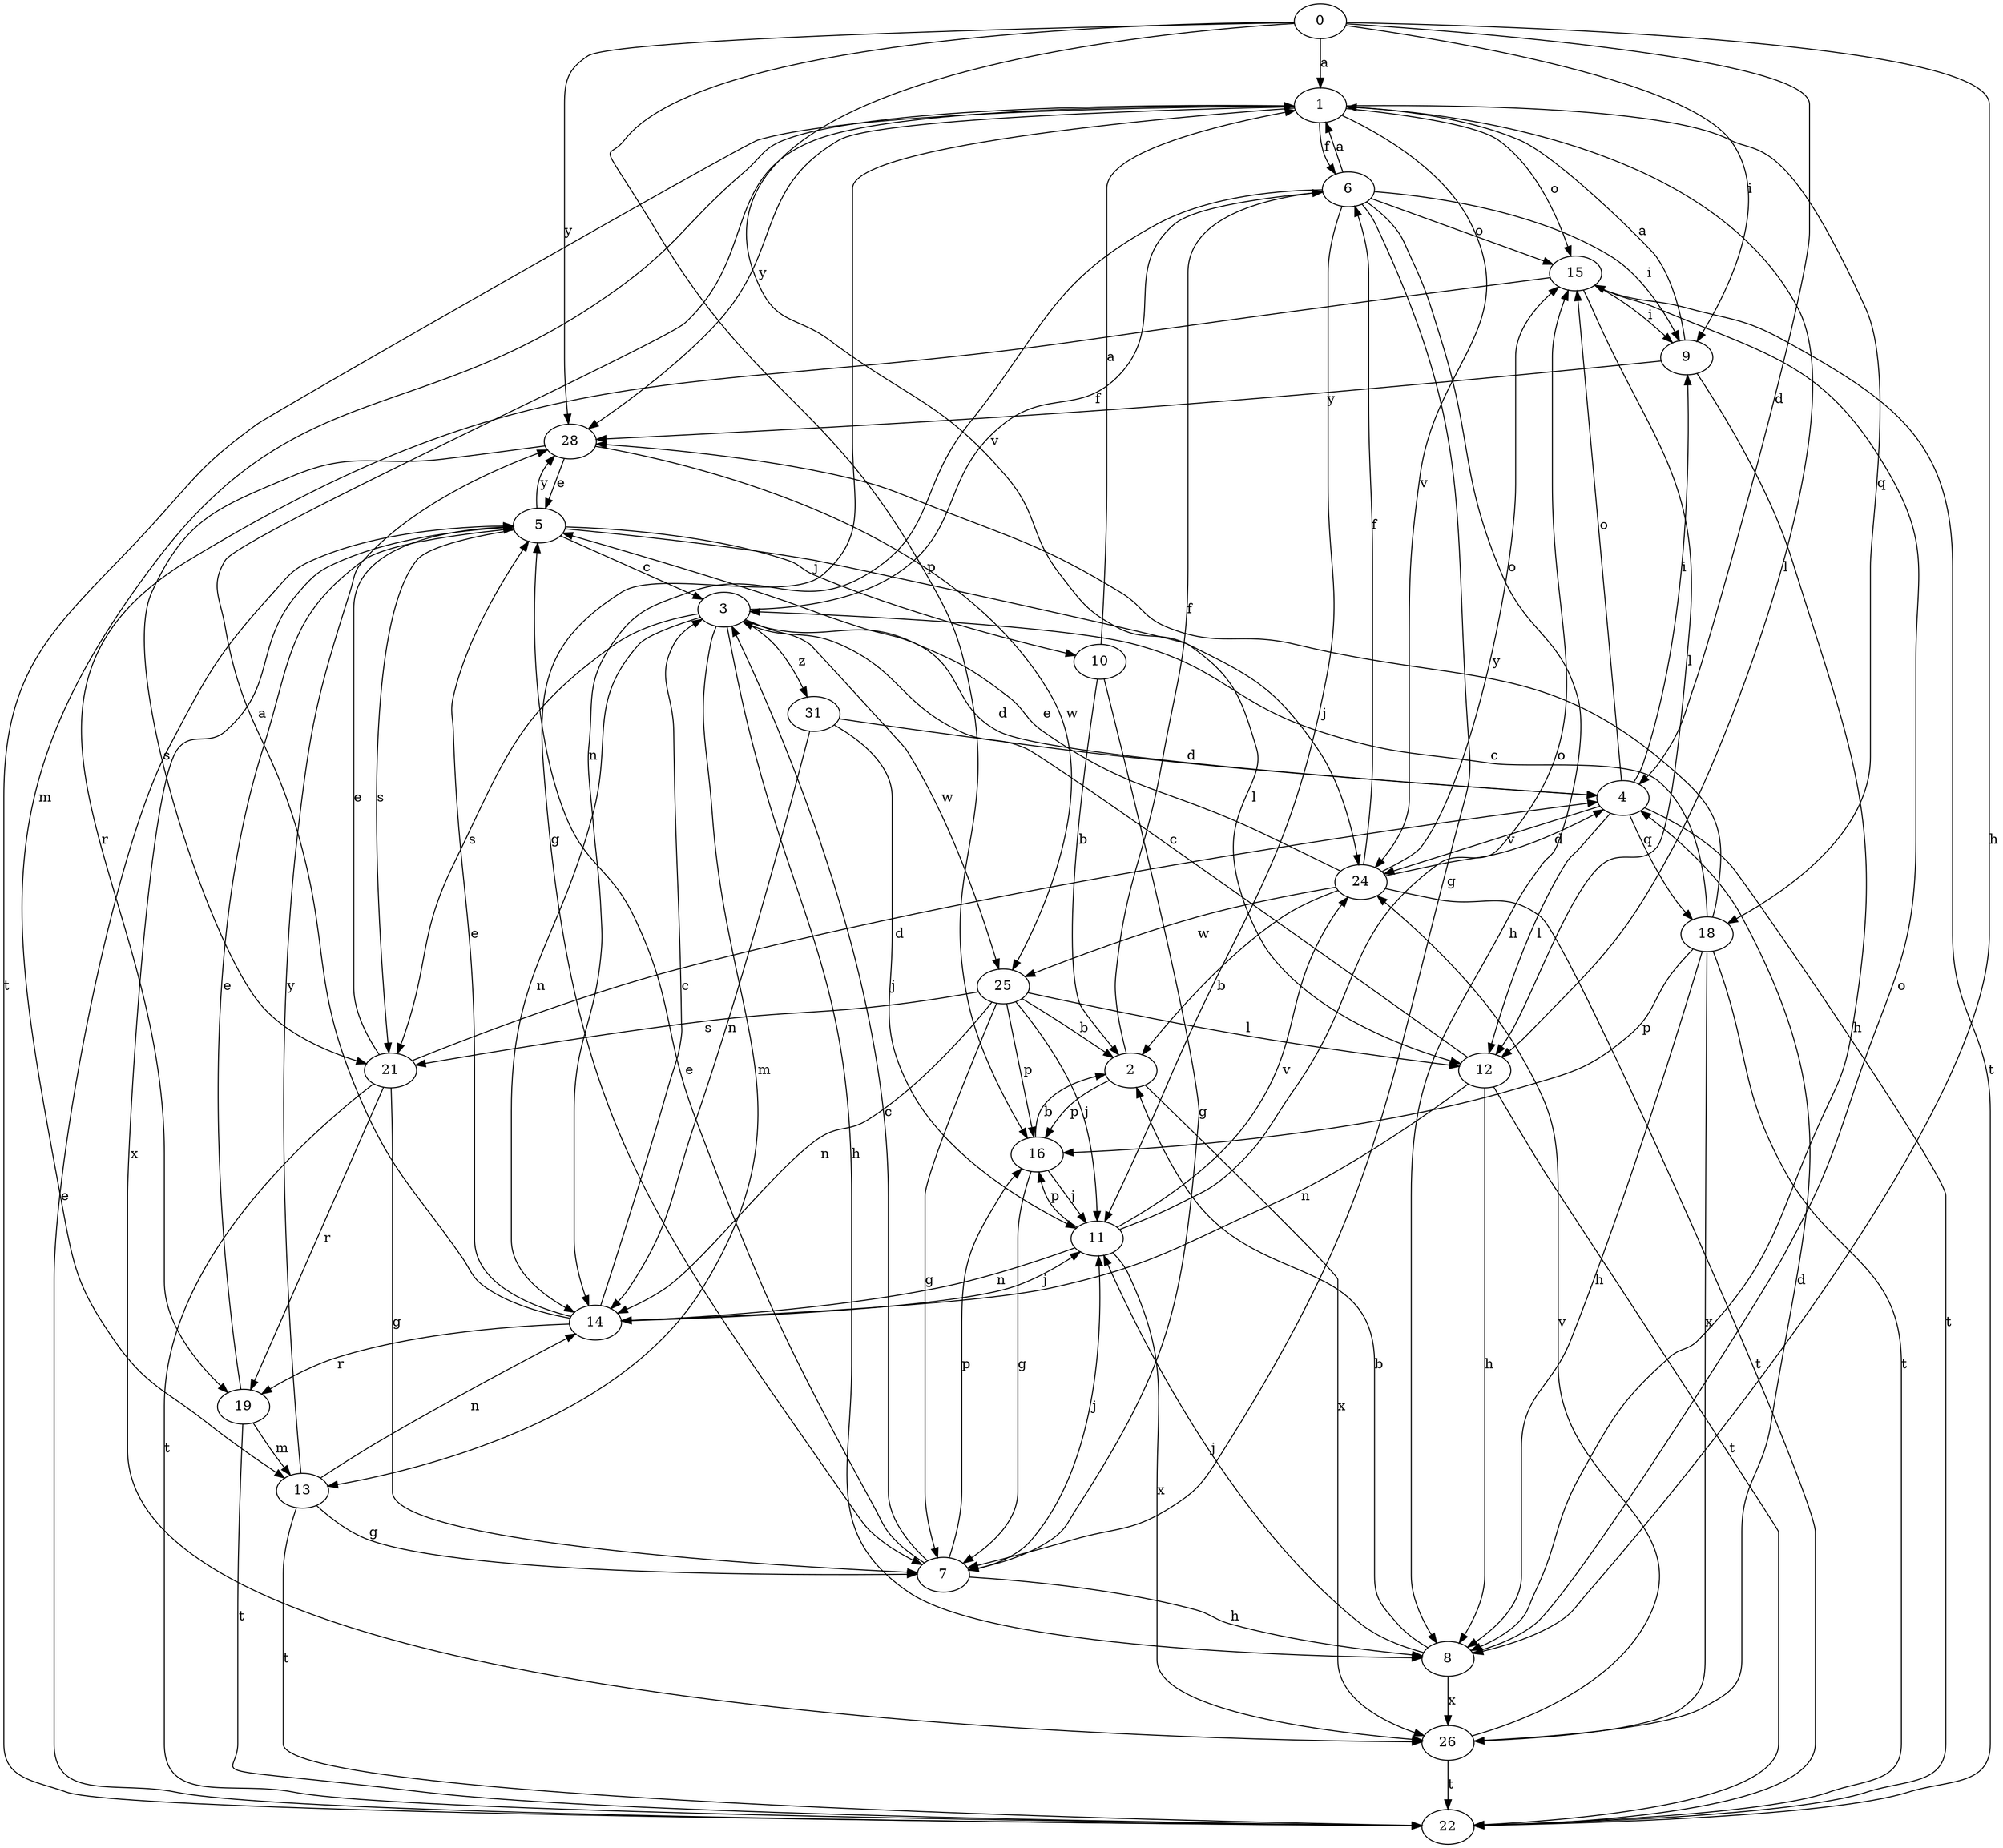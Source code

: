 strict digraph  {
0;
1;
2;
3;
4;
5;
6;
7;
8;
9;
10;
11;
12;
13;
14;
15;
16;
18;
19;
21;
22;
24;
25;
26;
28;
31;
0 -> 1  [label=a];
0 -> 4  [label=d];
0 -> 8  [label=h];
0 -> 9  [label=i];
0 -> 16  [label=p];
0 -> 24  [label=v];
0 -> 28  [label=y];
1 -> 6  [label=f];
1 -> 7  [label=g];
1 -> 12  [label=l];
1 -> 13  [label=m];
1 -> 15  [label=o];
1 -> 18  [label=q];
1 -> 22  [label=t];
1 -> 24  [label=v];
1 -> 28  [label=y];
2 -> 6  [label=f];
2 -> 16  [label=p];
2 -> 26  [label=x];
3 -> 4  [label=d];
3 -> 6  [label=f];
3 -> 8  [label=h];
3 -> 13  [label=m];
3 -> 14  [label=n];
3 -> 21  [label=s];
3 -> 25  [label=w];
3 -> 31  [label=z];
4 -> 9  [label=i];
4 -> 12  [label=l];
4 -> 15  [label=o];
4 -> 18  [label=q];
4 -> 22  [label=t];
4 -> 24  [label=v];
5 -> 3  [label=c];
5 -> 10  [label=j];
5 -> 12  [label=l];
5 -> 21  [label=s];
5 -> 26  [label=x];
5 -> 28  [label=y];
6 -> 1  [label=a];
6 -> 7  [label=g];
6 -> 8  [label=h];
6 -> 9  [label=i];
6 -> 11  [label=j];
6 -> 14  [label=n];
6 -> 15  [label=o];
7 -> 3  [label=c];
7 -> 5  [label=e];
7 -> 8  [label=h];
7 -> 11  [label=j];
7 -> 16  [label=p];
8 -> 2  [label=b];
8 -> 11  [label=j];
8 -> 15  [label=o];
8 -> 26  [label=x];
9 -> 1  [label=a];
9 -> 8  [label=h];
9 -> 28  [label=y];
10 -> 1  [label=a];
10 -> 2  [label=b];
10 -> 7  [label=g];
11 -> 14  [label=n];
11 -> 15  [label=o];
11 -> 16  [label=p];
11 -> 24  [label=v];
11 -> 26  [label=x];
12 -> 3  [label=c];
12 -> 8  [label=h];
12 -> 14  [label=n];
12 -> 22  [label=t];
13 -> 7  [label=g];
13 -> 14  [label=n];
13 -> 22  [label=t];
13 -> 28  [label=y];
14 -> 1  [label=a];
14 -> 3  [label=c];
14 -> 5  [label=e];
14 -> 11  [label=j];
14 -> 19  [label=r];
15 -> 9  [label=i];
15 -> 12  [label=l];
15 -> 19  [label=r];
15 -> 22  [label=t];
16 -> 2  [label=b];
16 -> 7  [label=g];
16 -> 11  [label=j];
18 -> 3  [label=c];
18 -> 8  [label=h];
18 -> 16  [label=p];
18 -> 22  [label=t];
18 -> 26  [label=x];
18 -> 28  [label=y];
19 -> 5  [label=e];
19 -> 13  [label=m];
19 -> 22  [label=t];
21 -> 4  [label=d];
21 -> 5  [label=e];
21 -> 7  [label=g];
21 -> 19  [label=r];
21 -> 22  [label=t];
22 -> 5  [label=e];
24 -> 2  [label=b];
24 -> 4  [label=d];
24 -> 5  [label=e];
24 -> 6  [label=f];
24 -> 15  [label=o];
24 -> 22  [label=t];
24 -> 25  [label=w];
25 -> 2  [label=b];
25 -> 7  [label=g];
25 -> 11  [label=j];
25 -> 12  [label=l];
25 -> 14  [label=n];
25 -> 16  [label=p];
25 -> 21  [label=s];
26 -> 4  [label=d];
26 -> 22  [label=t];
26 -> 24  [label=v];
28 -> 5  [label=e];
28 -> 21  [label=s];
28 -> 25  [label=w];
31 -> 4  [label=d];
31 -> 11  [label=j];
31 -> 14  [label=n];
}
